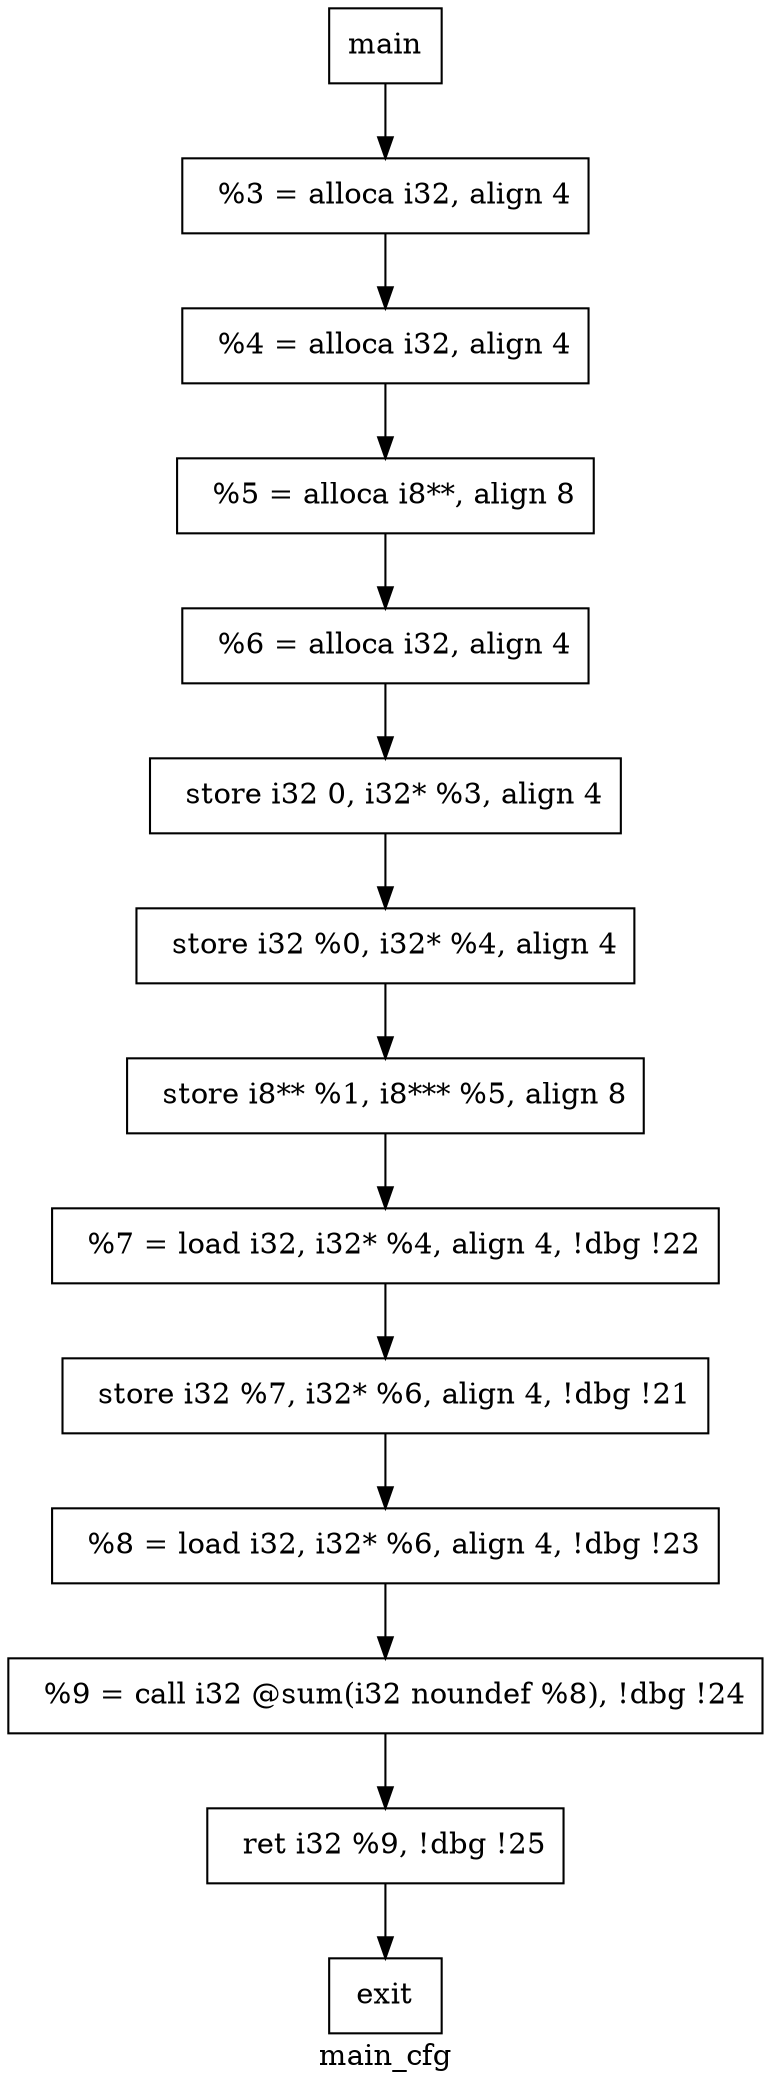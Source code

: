 digraph "main_cfg"{
	label="main_cfg";


	// Define the nodes
	N1 [shape=rectangle, color=black,label="main"];
	N2 [shape=rectangle, color=black,label="exit"];
	N3 [shape=rectangle, color=black,label="  %3 = alloca i32, align 4"];
	N4 [shape=rectangle, color=black,label="  %4 = alloca i32, align 4"];
	N5 [shape=rectangle, color=black,label="  %5 = alloca i8**, align 8"];
	N6 [shape=rectangle, color=black,label="  %6 = alloca i32, align 4"];
	N7 [shape=rectangle, color=black,label="  store i32 0, i32* %3, align 4"];
	N8 [shape=rectangle, color=black,label="  store i32 %0, i32* %4, align 4"];
	N9 [shape=rectangle, color=black,label="  store i8** %1, i8*** %5, align 8"];
	N10 [shape=rectangle, color=black,label="  %7 = load i32, i32* %4, align 4, !dbg !22"];
	N11 [shape=rectangle, color=black,label="  store i32 %7, i32* %6, align 4, !dbg !21"];
	N12 [shape=rectangle, color=black,label="  %8 = load i32, i32* %6, align 4, !dbg !23"];
	N13 [shape=rectangle, color=black,label="  %9 = call i32 @sum(i32 noundef %8), !dbg !24"];
	N14 [shape=rectangle, color=black,label="  ret i32 %9, !dbg !25"];


	// Define the edges
	N1 -> N3[color=black,label=""];
	N3 -> N4[color=black,label=""];
	N4 -> N5[color=black,label=""];
	N5 -> N6[color=black,label=""];
	N6 -> N7[color=black,label=""];
	N7 -> N8[color=black,label=""];
	N8 -> N9[color=black,label=""];
	N9 -> N10[color=black,label=""];
	N10 -> N11[color=black,label=""];
	N11 -> N12[color=black,label=""];
	N12 -> N13[color=black,label=""];
	N13 -> N14[color=black,label=""];
	N14 -> N2[color=black,label=""];
}

